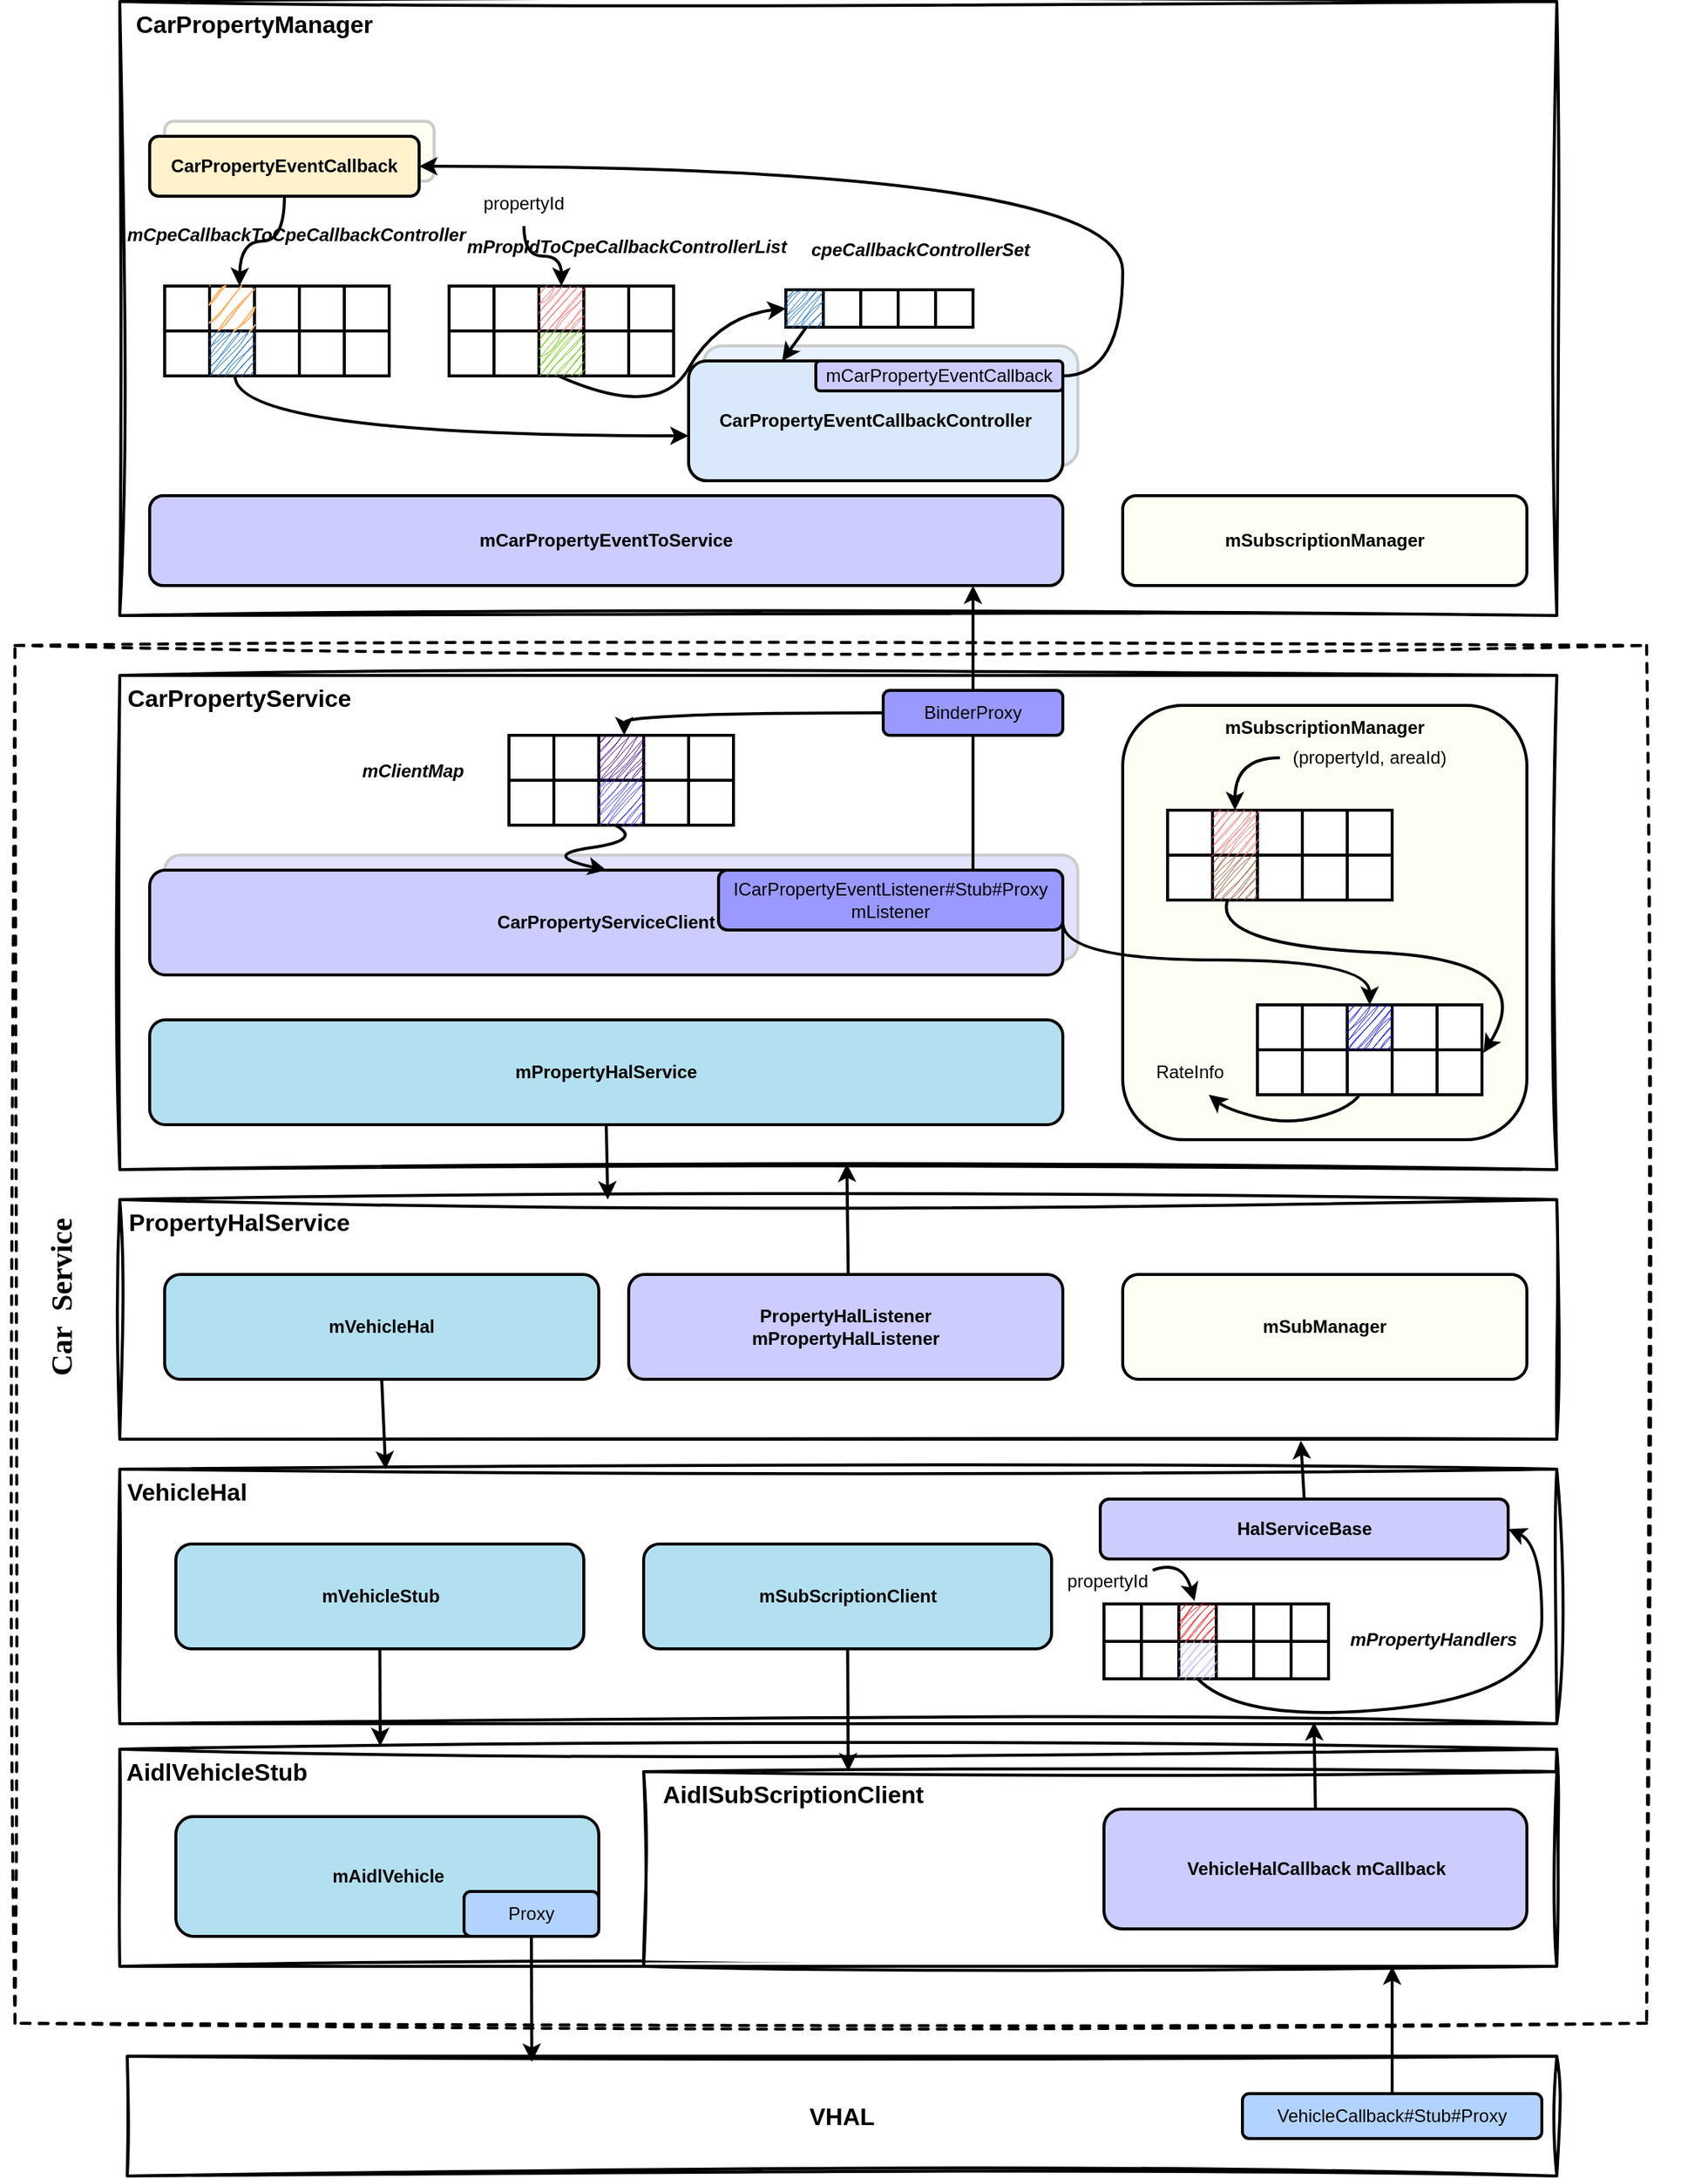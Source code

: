 <mxfile>
    <diagram id="mRYMMNfJD3ySU0g_YPGR" name="第 1 页">
        <mxGraphModel dx="2182" dy="2793" grid="1" gridSize="10" guides="1" tooltips="1" connect="1" arrows="1" fold="1" page="1" pageScale="1" pageWidth="1169" pageHeight="1654" math="0" shadow="0">
            <root>
                <mxCell id="0"/>
                <mxCell id="1" parent="0"/>
                <mxCell id="134" value="" style="rounded=0;whiteSpace=wrap;html=1;strokeWidth=2;shadow=0;sketch=1;curveFitting=1;jiggle=2;dashed=1;" parent="1" vertex="1">
                    <mxGeometry x="-30" y="320" width="1090" height="920" as="geometry"/>
                </mxCell>
                <mxCell id="2" value="" style="rounded=0;whiteSpace=wrap;html=1;strokeWidth=2;sketch=1;curveFitting=1;jiggle=2;" parent="1" vertex="1">
                    <mxGeometry x="40" y="340" width="960" height="330" as="geometry"/>
                </mxCell>
                <mxCell id="131" value="CarPropertyServiceClient" style="rounded=1;whiteSpace=wrap;html=1;strokeWidth=2;fontStyle=1;fillColor=#E3E2FF;strokeColor=#CCCCCC;" parent="1" vertex="1">
                    <mxGeometry x="70" y="460" width="610" height="70" as="geometry"/>
                </mxCell>
                <mxCell id="3" value="" style="rounded=0;whiteSpace=wrap;html=1;strokeWidth=2;glass=0;sketch=1;curveFitting=1;jiggle=2;" parent="1" vertex="1">
                    <mxGeometry x="40" y="-110" width="960" height="410" as="geometry"/>
                </mxCell>
                <mxCell id="64" value="CarPropertyEventCallback" style="rounded=1;whiteSpace=wrap;html=1;strokeWidth=2;strokeColor=#CCCCCC;fillColor=#FFFFF2;" parent="1" vertex="1">
                    <mxGeometry x="70" y="-30" width="180" height="40" as="geometry"/>
                </mxCell>
                <mxCell id="62" value="CarPropertyEventCallbackController" style="rounded=1;whiteSpace=wrap;html=1;strokeWidth=2;strokeColor=#CCCCCC;fillColor=#E8F2FF;" parent="1" vertex="1">
                    <mxGeometry x="430" y="120" width="250" height="80" as="geometry"/>
                </mxCell>
                <mxCell id="4" value="mCarPropertyEventToService" style="rounded=1;whiteSpace=wrap;html=1;strokeWidth=2;fontStyle=1;fillColor=#CCCCFF;" parent="1" vertex="1">
                    <mxGeometry x="60" y="220" width="610" height="60" as="geometry"/>
                </mxCell>
                <mxCell id="5" value="" style="shape=table;startSize=0;container=1;collapsible=0;childLayout=tableLayout;fontSize=16;strokeWidth=2;" parent="1" vertex="1">
                    <mxGeometry x="70" y="80" width="150" height="60" as="geometry"/>
                </mxCell>
                <mxCell id="6" value="" style="shape=tableRow;horizontal=0;startSize=0;swimlaneHead=0;swimlaneBody=0;strokeColor=inherit;top=0;left=0;bottom=0;right=0;collapsible=0;dropTarget=0;fillColor=none;points=[[0,0.5],[1,0.5]];portConstraint=eastwest;fontSize=16;" parent="5" vertex="1">
                    <mxGeometry width="150" height="30" as="geometry"/>
                </mxCell>
                <mxCell id="7" value="" style="shape=partialRectangle;html=1;whiteSpace=wrap;connectable=0;strokeColor=inherit;overflow=hidden;fillColor=none;top=0;left=0;bottom=0;right=0;pointerEvents=1;fontSize=16;" parent="6" vertex="1">
                    <mxGeometry width="30" height="30" as="geometry">
                        <mxRectangle width="30" height="30" as="alternateBounds"/>
                    </mxGeometry>
                </mxCell>
                <mxCell id="8" value="" style="shape=partialRectangle;html=1;whiteSpace=wrap;connectable=0;strokeColor=default;overflow=hidden;fillColor=#FFB366;top=0;left=0;bottom=0;right=0;pointerEvents=1;fontSize=16;strokeWidth=2;sketch=1;curveFitting=1;jiggle=2;" parent="6" vertex="1">
                    <mxGeometry x="30" width="30" height="30" as="geometry">
                        <mxRectangle width="30" height="30" as="alternateBounds"/>
                    </mxGeometry>
                </mxCell>
                <mxCell id="9" value="" style="shape=partialRectangle;html=1;whiteSpace=wrap;connectable=0;strokeColor=inherit;overflow=hidden;fillColor=none;top=0;left=0;bottom=0;right=0;pointerEvents=1;fontSize=16;" parent="6" vertex="1">
                    <mxGeometry x="60" width="30" height="30" as="geometry">
                        <mxRectangle width="30" height="30" as="alternateBounds"/>
                    </mxGeometry>
                </mxCell>
                <mxCell id="18" style="shape=partialRectangle;html=1;whiteSpace=wrap;connectable=0;strokeColor=inherit;overflow=hidden;fillColor=none;top=0;left=0;bottom=0;right=0;pointerEvents=1;fontSize=16;" parent="6" vertex="1">
                    <mxGeometry x="90" width="30" height="30" as="geometry">
                        <mxRectangle width="30" height="30" as="alternateBounds"/>
                    </mxGeometry>
                </mxCell>
                <mxCell id="19" style="shape=partialRectangle;html=1;whiteSpace=wrap;connectable=0;strokeColor=inherit;overflow=hidden;fillColor=none;top=0;left=0;bottom=0;right=0;pointerEvents=1;fontSize=16;" parent="6" vertex="1">
                    <mxGeometry x="120" width="30" height="30" as="geometry">
                        <mxRectangle width="30" height="30" as="alternateBounds"/>
                    </mxGeometry>
                </mxCell>
                <mxCell id="21" style="shape=tableRow;horizontal=0;startSize=0;swimlaneHead=0;swimlaneBody=0;strokeColor=inherit;top=0;left=0;bottom=0;right=0;collapsible=0;dropTarget=0;fillColor=none;points=[[0,0.5],[1,0.5]];portConstraint=eastwest;fontSize=16;" parent="5" vertex="1">
                    <mxGeometry y="30" width="150" height="30" as="geometry"/>
                </mxCell>
                <mxCell id="22" style="shape=partialRectangle;html=1;whiteSpace=wrap;connectable=0;strokeColor=inherit;overflow=hidden;fillColor=none;top=0;left=0;bottom=0;right=0;pointerEvents=1;fontSize=16;" parent="21" vertex="1">
                    <mxGeometry width="30" height="30" as="geometry">
                        <mxRectangle width="30" height="30" as="alternateBounds"/>
                    </mxGeometry>
                </mxCell>
                <mxCell id="23" style="shape=partialRectangle;html=1;whiteSpace=wrap;connectable=0;strokeColor=#6c8ebf;overflow=hidden;fillColor=#0066CC;top=0;left=0;bottom=0;right=0;pointerEvents=1;fontSize=16;sketch=1;curveFitting=1;jiggle=2;" parent="21" vertex="1">
                    <mxGeometry x="30" width="30" height="30" as="geometry">
                        <mxRectangle width="30" height="30" as="alternateBounds"/>
                    </mxGeometry>
                </mxCell>
                <mxCell id="24" style="shape=partialRectangle;html=1;whiteSpace=wrap;connectable=0;strokeColor=inherit;overflow=hidden;fillColor=none;top=0;left=0;bottom=0;right=0;pointerEvents=1;fontSize=16;" parent="21" vertex="1">
                    <mxGeometry x="60" width="30" height="30" as="geometry">
                        <mxRectangle width="30" height="30" as="alternateBounds"/>
                    </mxGeometry>
                </mxCell>
                <mxCell id="25" style="shape=partialRectangle;html=1;whiteSpace=wrap;connectable=0;strokeColor=inherit;overflow=hidden;fillColor=none;top=0;left=0;bottom=0;right=0;pointerEvents=1;fontSize=16;" parent="21" vertex="1">
                    <mxGeometry x="90" width="30" height="30" as="geometry">
                        <mxRectangle width="30" height="30" as="alternateBounds"/>
                    </mxGeometry>
                </mxCell>
                <mxCell id="26" style="shape=partialRectangle;html=1;whiteSpace=wrap;connectable=0;strokeColor=inherit;overflow=hidden;fillColor=none;top=0;left=0;bottom=0;right=0;pointerEvents=1;fontSize=16;" parent="21" vertex="1">
                    <mxGeometry x="120" width="30" height="30" as="geometry">
                        <mxRectangle width="30" height="30" as="alternateBounds"/>
                    </mxGeometry>
                </mxCell>
                <mxCell id="27" value="" style="shape=table;startSize=0;container=1;collapsible=0;childLayout=tableLayout;fontSize=16;strokeWidth=2;" parent="1" vertex="1">
                    <mxGeometry x="260" y="80" width="150" height="60" as="geometry"/>
                </mxCell>
                <mxCell id="28" value="" style="shape=tableRow;horizontal=0;startSize=0;swimlaneHead=0;swimlaneBody=0;strokeColor=inherit;top=0;left=0;bottom=0;right=0;collapsible=0;dropTarget=0;fillColor=none;points=[[0,0.5],[1,0.5]];portConstraint=eastwest;fontSize=16;" parent="27" vertex="1">
                    <mxGeometry width="150" height="30" as="geometry"/>
                </mxCell>
                <mxCell id="29" value="" style="shape=partialRectangle;html=1;whiteSpace=wrap;connectable=0;strokeColor=inherit;overflow=hidden;fillColor=none;top=0;left=0;bottom=0;right=0;pointerEvents=1;fontSize=16;" parent="28" vertex="1">
                    <mxGeometry width="30" height="30" as="geometry">
                        <mxRectangle width="30" height="30" as="alternateBounds"/>
                    </mxGeometry>
                </mxCell>
                <mxCell id="30" value="" style="shape=partialRectangle;html=1;whiteSpace=wrap;connectable=0;strokeColor=inherit;overflow=hidden;fillColor=none;top=0;left=0;bottom=0;right=0;pointerEvents=1;fontSize=16;" parent="28" vertex="1">
                    <mxGeometry x="30" width="30" height="30" as="geometry">
                        <mxRectangle width="30" height="30" as="alternateBounds"/>
                    </mxGeometry>
                </mxCell>
                <mxCell id="31" value="" style="shape=partialRectangle;html=1;whiteSpace=wrap;connectable=0;strokeColor=#000000;overflow=hidden;fillColor=#FF6666;top=0;left=0;bottom=0;right=0;pointerEvents=1;fontSize=16;sketch=1;curveFitting=1;jiggle=2;" parent="28" vertex="1">
                    <mxGeometry x="60" width="30" height="30" as="geometry">
                        <mxRectangle width="30" height="30" as="alternateBounds"/>
                    </mxGeometry>
                </mxCell>
                <mxCell id="32" style="shape=partialRectangle;html=1;whiteSpace=wrap;connectable=0;strokeColor=inherit;overflow=hidden;fillColor=none;top=0;left=0;bottom=0;right=0;pointerEvents=1;fontSize=16;" parent="28" vertex="1">
                    <mxGeometry x="90" width="30" height="30" as="geometry">
                        <mxRectangle width="30" height="30" as="alternateBounds"/>
                    </mxGeometry>
                </mxCell>
                <mxCell id="33" style="shape=partialRectangle;html=1;whiteSpace=wrap;connectable=0;strokeColor=inherit;overflow=hidden;fillColor=none;top=0;left=0;bottom=0;right=0;pointerEvents=1;fontSize=16;" parent="28" vertex="1">
                    <mxGeometry x="120" width="30" height="30" as="geometry">
                        <mxRectangle width="30" height="30" as="alternateBounds"/>
                    </mxGeometry>
                </mxCell>
                <mxCell id="34" style="shape=tableRow;horizontal=0;startSize=0;swimlaneHead=0;swimlaneBody=0;strokeColor=inherit;top=0;left=0;bottom=0;right=0;collapsible=0;dropTarget=0;fillColor=none;points=[[0,0.5],[1,0.5]];portConstraint=eastwest;fontSize=16;" parent="27" vertex="1">
                    <mxGeometry y="30" width="150" height="30" as="geometry"/>
                </mxCell>
                <mxCell id="35" style="shape=partialRectangle;html=1;whiteSpace=wrap;connectable=0;strokeColor=inherit;overflow=hidden;fillColor=none;top=0;left=0;bottom=0;right=0;pointerEvents=1;fontSize=16;" parent="34" vertex="1">
                    <mxGeometry width="30" height="30" as="geometry">
                        <mxRectangle width="30" height="30" as="alternateBounds"/>
                    </mxGeometry>
                </mxCell>
                <mxCell id="36" style="shape=partialRectangle;html=1;whiteSpace=wrap;connectable=0;strokeColor=inherit;overflow=hidden;fillColor=none;top=0;left=0;bottom=0;right=0;pointerEvents=1;fontSize=16;" parent="34" vertex="1">
                    <mxGeometry x="30" width="30" height="30" as="geometry">
                        <mxRectangle width="30" height="30" as="alternateBounds"/>
                    </mxGeometry>
                </mxCell>
                <mxCell id="37" style="shape=partialRectangle;html=1;whiteSpace=wrap;connectable=0;strokeColor=inherit;overflow=hidden;fillColor=#66CC00;top=0;left=0;bottom=0;right=0;pointerEvents=1;fontSize=16;sketch=1;curveFitting=1;jiggle=2;" parent="34" vertex="1">
                    <mxGeometry x="60" width="30" height="30" as="geometry">
                        <mxRectangle width="30" height="30" as="alternateBounds"/>
                    </mxGeometry>
                </mxCell>
                <mxCell id="38" style="shape=partialRectangle;html=1;whiteSpace=wrap;connectable=0;strokeColor=inherit;overflow=hidden;fillColor=none;top=0;left=0;bottom=0;right=0;pointerEvents=1;fontSize=16;" parent="34" vertex="1">
                    <mxGeometry x="90" width="30" height="30" as="geometry">
                        <mxRectangle width="30" height="30" as="alternateBounds"/>
                    </mxGeometry>
                </mxCell>
                <mxCell id="39" style="shape=partialRectangle;html=1;whiteSpace=wrap;connectable=0;strokeColor=inherit;overflow=hidden;fillColor=none;top=0;left=0;bottom=0;right=0;pointerEvents=1;fontSize=16;" parent="34" vertex="1">
                    <mxGeometry x="120" width="30" height="30" as="geometry">
                        <mxRectangle width="30" height="30" as="alternateBounds"/>
                    </mxGeometry>
                </mxCell>
                <mxCell id="40" value="" style="shape=table;startSize=0;container=1;collapsible=0;childLayout=tableLayout;fontSize=16;strokeWidth=2;" parent="1" vertex="1">
                    <mxGeometry x="485" y="82.5" width="125" height="25" as="geometry"/>
                </mxCell>
                <mxCell id="41" value="" style="shape=tableRow;horizontal=0;startSize=0;swimlaneHead=0;swimlaneBody=0;strokeColor=inherit;top=0;left=0;bottom=0;right=0;collapsible=0;dropTarget=0;fillColor=none;points=[[0,0.5],[1,0.5]];portConstraint=eastwest;fontSize=16;" parent="40" vertex="1">
                    <mxGeometry width="125" height="25" as="geometry"/>
                </mxCell>
                <mxCell id="42" value="" style="shape=partialRectangle;html=1;whiteSpace=wrap;connectable=0;strokeColor=#6c8ebf;overflow=hidden;fillColor=#0066CC;top=0;left=0;bottom=0;right=0;pointerEvents=1;fontSize=16;sketch=1;curveFitting=1;jiggle=2;" parent="41" vertex="1">
                    <mxGeometry width="25" height="25" as="geometry">
                        <mxRectangle width="25" height="25" as="alternateBounds"/>
                    </mxGeometry>
                </mxCell>
                <mxCell id="43" value="" style="shape=partialRectangle;html=1;whiteSpace=wrap;connectable=0;strokeColor=inherit;overflow=hidden;fillColor=none;top=0;left=0;bottom=0;right=0;pointerEvents=1;fontSize=16;" parent="41" vertex="1">
                    <mxGeometry x="25" width="25" height="25" as="geometry">
                        <mxRectangle width="25" height="25" as="alternateBounds"/>
                    </mxGeometry>
                </mxCell>
                <mxCell id="44" value="" style="shape=partialRectangle;html=1;whiteSpace=wrap;connectable=0;strokeColor=inherit;overflow=hidden;fillColor=none;top=0;left=0;bottom=0;right=0;pointerEvents=1;fontSize=16;" parent="41" vertex="1">
                    <mxGeometry x="50" width="25" height="25" as="geometry">
                        <mxRectangle width="25" height="25" as="alternateBounds"/>
                    </mxGeometry>
                </mxCell>
                <mxCell id="45" style="shape=partialRectangle;html=1;whiteSpace=wrap;connectable=0;strokeColor=inherit;overflow=hidden;fillColor=none;top=0;left=0;bottom=0;right=0;pointerEvents=1;fontSize=16;" parent="41" vertex="1">
                    <mxGeometry x="75" width="25" height="25" as="geometry">
                        <mxRectangle width="25" height="25" as="alternateBounds"/>
                    </mxGeometry>
                </mxCell>
                <mxCell id="46" style="shape=partialRectangle;html=1;whiteSpace=wrap;connectable=0;strokeColor=inherit;overflow=hidden;fillColor=none;top=0;left=0;bottom=0;right=0;pointerEvents=1;fontSize=16;" parent="41" vertex="1">
                    <mxGeometry x="100" width="25" height="25" as="geometry">
                        <mxRectangle width="25" height="25" as="alternateBounds"/>
                    </mxGeometry>
                </mxCell>
                <mxCell id="67" style="edgeStyle=orthogonalEdgeStyle;html=1;exitX=1;exitY=0.5;exitDx=0;exitDy=0;entryX=1;entryY=0.5;entryDx=0;entryDy=0;curved=1;strokeWidth=2;" parent="1" source="202" target="54" edge="1">
                    <mxGeometry relative="1" as="geometry">
                        <Array as="points">
                            <mxPoint x="710" y="140"/>
                            <mxPoint x="710"/>
                        </Array>
                    </mxGeometry>
                </mxCell>
                <mxCell id="53" value="CarPropertyEventCallbackController" style="rounded=1;whiteSpace=wrap;html=1;strokeWidth=2;shadow=0;fillColor=#dae8fc;strokeColor=#000000;fontStyle=1" parent="1" vertex="1">
                    <mxGeometry x="420" y="130" width="250" height="80" as="geometry"/>
                </mxCell>
                <mxCell id="54" value="CarPropertyEventCallback" style="rounded=1;whiteSpace=wrap;html=1;strokeWidth=2;fillColor=#fff2cc;strokeColor=#000000;fontStyle=1" parent="1" vertex="1">
                    <mxGeometry x="60" y="-20" width="180" height="40" as="geometry"/>
                </mxCell>
                <mxCell id="55" style="edgeStyle=orthogonalEdgeStyle;html=1;exitX=0.5;exitY=1;exitDx=0;exitDy=0;curved=1;strokeWidth=2;" parent="1" source="54" edge="1">
                    <mxGeometry relative="1" as="geometry">
                        <mxPoint x="120" y="80" as="targetPoint"/>
                    </mxGeometry>
                </mxCell>
                <mxCell id="57" value="" style="endArrow=classic;html=1;edgeStyle=orthogonalEdgeStyle;curved=1;strokeWidth=2;" parent="1" edge="1">
                    <mxGeometry width="50" height="50" relative="1" as="geometry">
                        <mxPoint x="117" y="140" as="sourcePoint"/>
                        <mxPoint x="420" y="180" as="targetPoint"/>
                        <Array as="points">
                            <mxPoint x="117" y="180"/>
                        </Array>
                    </mxGeometry>
                </mxCell>
                <mxCell id="58" value="" style="curved=1;endArrow=classic;html=1;entryX=0;entryY=0.5;entryDx=0;entryDy=0;strokeWidth=2;" parent="1" target="41" edge="1">
                    <mxGeometry width="50" height="50" relative="1" as="geometry">
                        <mxPoint x="333" y="140" as="sourcePoint"/>
                        <mxPoint x="870" y="330" as="targetPoint"/>
                        <Array as="points">
                            <mxPoint x="400" y="170"/>
                            <mxPoint x="440" y="100"/>
                        </Array>
                    </mxGeometry>
                </mxCell>
                <mxCell id="61" style="edgeStyle=orthogonalEdgeStyle;html=1;exitX=0.5;exitY=1;exitDx=0;exitDy=0;entryX=0.5;entryY=0;entryDx=0;entryDy=0;strokeWidth=2;curved=1;" parent="1" source="60" target="27" edge="1">
                    <mxGeometry relative="1" as="geometry"/>
                </mxCell>
                <mxCell id="60" value="propertyId" style="text;html=1;align=center;verticalAlign=middle;whiteSpace=wrap;rounded=0;fontSize=12;" parent="1" vertex="1">
                    <mxGeometry x="280" y="10" width="60" height="30" as="geometry"/>
                </mxCell>
                <mxCell id="69" value="CarPropertyServiceClient" style="rounded=1;whiteSpace=wrap;html=1;strokeWidth=2;fontStyle=1;fillColor=#CCCCFF;" parent="1" vertex="1">
                    <mxGeometry x="60" y="470" width="610" height="70" as="geometry"/>
                </mxCell>
                <mxCell id="71" value="" style="rounded=1;whiteSpace=wrap;html=1;strokeWidth=2;fillColor=#FEFFF4;" parent="1" vertex="1">
                    <mxGeometry x="710" y="360" width="270" height="290" as="geometry"/>
                </mxCell>
                <mxCell id="72" value="mSubscriptionManager" style="rounded=1;whiteSpace=wrap;html=1;strokeWidth=2;fontStyle=1;fillColor=#FEFFF4;" parent="1" vertex="1">
                    <mxGeometry x="710" y="220" width="270" height="60" as="geometry"/>
                </mxCell>
                <mxCell id="73" value="&lt;span style=&quot;color: rgb(0, 0, 0);&quot;&gt;mSubscriptionManager&lt;/span&gt;" style="text;html=1;align=center;verticalAlign=middle;whiteSpace=wrap;rounded=0;fontStyle=1" parent="1" vertex="1">
                    <mxGeometry x="765" y="360" width="160" height="30" as="geometry"/>
                </mxCell>
                <mxCell id="74" value="" style="shape=table;startSize=0;container=1;collapsible=0;childLayout=tableLayout;fontSize=16;strokeWidth=2;" parent="1" vertex="1">
                    <mxGeometry x="740" y="430" width="150" height="60" as="geometry"/>
                </mxCell>
                <mxCell id="75" value="" style="shape=tableRow;horizontal=0;startSize=0;swimlaneHead=0;swimlaneBody=0;strokeColor=inherit;top=0;left=0;bottom=0;right=0;collapsible=0;dropTarget=0;fillColor=none;points=[[0,0.5],[1,0.5]];portConstraint=eastwest;fontSize=16;" parent="74" vertex="1">
                    <mxGeometry width="150" height="30" as="geometry"/>
                </mxCell>
                <mxCell id="76" value="" style="shape=partialRectangle;html=1;whiteSpace=wrap;connectable=0;strokeColor=inherit;overflow=hidden;fillColor=none;top=0;left=0;bottom=0;right=0;pointerEvents=1;fontSize=16;" parent="75" vertex="1">
                    <mxGeometry width="30" height="30" as="geometry">
                        <mxRectangle width="30" height="30" as="alternateBounds"/>
                    </mxGeometry>
                </mxCell>
                <mxCell id="77" value="&lt;span style=&quot;font-family: monospace; font-size: 0px; text-align: start; text-wrap-mode: nowrap;&quot;&gt;%3CmxGraphModel%3E%3Croot%3E%3CmxCell%20id%3D%220%22%2F%3E%3CmxCell%20id%3D%221%22%20parent%3D%220%22%2F%3E%3CmxCell%20id%3D%222%22%20value%3D%22%22%20style%3D%22shape%3DpartialRectangle%3Bhtml%3D1%3BwhiteSpace%3Dwrap%3Bconnectable%3D0%3BstrokeColor%3D%23000000%3Boverflow%3Dhidden%3BfillColor%3D%23FF6666%3Btop%3D0%3Bleft%3D0%3Bbottom%3D0%3Bright%3D0%3BpointerEvents%3D1%3BfontSize%3D16%3Bsketch%3D1%3BcurveFitting%3D1%3Bjiggle%3D2%3B%22%20vertex%3D%221%22%20parent%3D%221%22%3E%3CmxGeometry%20x%3D%22320%22%20y%3D%2280%22%20width%3D%2230%22%20height%3D%2230%22%20as%3D%22geometry%22%3E%3CmxRectangle%20width%3D%2230%22%20height%3D%2230%22%20as%3D%22alternateBounds%22%2F%3E%3C%2FmxGeometry%3E%3C%2FmxCell%3E%3C%2Froot%3E%3C%2FmxGraphModel%3E&lt;/span&gt;" style="shape=partialRectangle;html=1;whiteSpace=wrap;connectable=0;strokeColor=inherit;overflow=hidden;fillColor=#FF6666;top=0;left=0;bottom=0;right=0;pointerEvents=1;fontSize=16;sketch=1;curveFitting=1;jiggle=2;" parent="75" vertex="1">
                    <mxGeometry x="30" width="30" height="30" as="geometry">
                        <mxRectangle width="30" height="30" as="alternateBounds"/>
                    </mxGeometry>
                </mxCell>
                <mxCell id="78" value="" style="shape=partialRectangle;html=1;whiteSpace=wrap;connectable=0;strokeColor=inherit;overflow=hidden;fillColor=none;top=0;left=0;bottom=0;right=0;pointerEvents=1;fontSize=16;" parent="75" vertex="1">
                    <mxGeometry x="60" width="30" height="30" as="geometry">
                        <mxRectangle width="30" height="30" as="alternateBounds"/>
                    </mxGeometry>
                </mxCell>
                <mxCell id="79" style="shape=partialRectangle;html=1;whiteSpace=wrap;connectable=0;strokeColor=inherit;overflow=hidden;fillColor=none;top=0;left=0;bottom=0;right=0;pointerEvents=1;fontSize=16;" parent="75" vertex="1">
                    <mxGeometry x="90" width="30" height="30" as="geometry">
                        <mxRectangle width="30" height="30" as="alternateBounds"/>
                    </mxGeometry>
                </mxCell>
                <mxCell id="80" style="shape=partialRectangle;html=1;whiteSpace=wrap;connectable=0;strokeColor=inherit;overflow=hidden;fillColor=none;top=0;left=0;bottom=0;right=0;pointerEvents=1;fontSize=16;" parent="75" vertex="1">
                    <mxGeometry x="120" width="30" height="30" as="geometry">
                        <mxRectangle width="30" height="30" as="alternateBounds"/>
                    </mxGeometry>
                </mxCell>
                <mxCell id="81" style="shape=tableRow;horizontal=0;startSize=0;swimlaneHead=0;swimlaneBody=0;strokeColor=inherit;top=0;left=0;bottom=0;right=0;collapsible=0;dropTarget=0;fillColor=none;points=[[0,0.5],[1,0.5]];portConstraint=eastwest;fontSize=16;" parent="74" vertex="1">
                    <mxGeometry y="30" width="150" height="30" as="geometry"/>
                </mxCell>
                <mxCell id="82" style="shape=partialRectangle;html=1;whiteSpace=wrap;connectable=0;strokeColor=inherit;overflow=hidden;fillColor=none;top=0;left=0;bottom=0;right=0;pointerEvents=1;fontSize=16;" parent="81" vertex="1">
                    <mxGeometry width="30" height="30" as="geometry">
                        <mxRectangle width="30" height="30" as="alternateBounds"/>
                    </mxGeometry>
                </mxCell>
                <mxCell id="83" style="shape=partialRectangle;html=1;whiteSpace=wrap;connectable=0;strokeColor=#6D1F00;overflow=hidden;fillColor=#a0522d;top=0;left=0;bottom=0;right=0;pointerEvents=1;fontSize=16;fontColor=#ffffff;sketch=1;curveFitting=1;jiggle=2;" parent="81" vertex="1">
                    <mxGeometry x="30" width="30" height="30" as="geometry">
                        <mxRectangle width="30" height="30" as="alternateBounds"/>
                    </mxGeometry>
                </mxCell>
                <mxCell id="84" style="shape=partialRectangle;html=1;whiteSpace=wrap;connectable=0;strokeColor=inherit;overflow=hidden;fillColor=none;top=0;left=0;bottom=0;right=0;pointerEvents=1;fontSize=16;" parent="81" vertex="1">
                    <mxGeometry x="60" width="30" height="30" as="geometry">
                        <mxRectangle width="30" height="30" as="alternateBounds"/>
                    </mxGeometry>
                </mxCell>
                <mxCell id="85" style="shape=partialRectangle;html=1;whiteSpace=wrap;connectable=0;strokeColor=inherit;overflow=hidden;fillColor=none;top=0;left=0;bottom=0;right=0;pointerEvents=1;fontSize=16;" parent="81" vertex="1">
                    <mxGeometry x="90" width="30" height="30" as="geometry">
                        <mxRectangle width="30" height="30" as="alternateBounds"/>
                    </mxGeometry>
                </mxCell>
                <mxCell id="86" style="shape=partialRectangle;html=1;whiteSpace=wrap;connectable=0;strokeColor=inherit;overflow=hidden;fillColor=none;top=0;left=0;bottom=0;right=0;pointerEvents=1;fontSize=16;" parent="81" vertex="1">
                    <mxGeometry x="120" width="30" height="30" as="geometry">
                        <mxRectangle width="30" height="30" as="alternateBounds"/>
                    </mxGeometry>
                </mxCell>
                <mxCell id="87" value="" style="shape=table;startSize=0;container=1;collapsible=0;childLayout=tableLayout;fontSize=16;strokeWidth=2;" parent="1" vertex="1">
                    <mxGeometry x="800" y="560" width="150" height="60" as="geometry"/>
                </mxCell>
                <mxCell id="88" value="" style="shape=tableRow;horizontal=0;startSize=0;swimlaneHead=0;swimlaneBody=0;strokeColor=inherit;top=0;left=0;bottom=0;right=0;collapsible=0;dropTarget=0;fillColor=none;points=[[0,0.5],[1,0.5]];portConstraint=eastwest;fontSize=16;" parent="87" vertex="1">
                    <mxGeometry width="150" height="30" as="geometry"/>
                </mxCell>
                <mxCell id="89" value="" style="shape=partialRectangle;html=1;whiteSpace=wrap;connectable=0;strokeColor=inherit;overflow=hidden;fillColor=none;top=0;left=0;bottom=0;right=0;pointerEvents=1;fontSize=16;" parent="88" vertex="1">
                    <mxGeometry width="30" height="30" as="geometry">
                        <mxRectangle width="30" height="30" as="alternateBounds"/>
                    </mxGeometry>
                </mxCell>
                <mxCell id="90" value="" style="shape=partialRectangle;html=1;whiteSpace=wrap;connectable=0;strokeColor=inherit;overflow=hidden;fillColor=none;top=0;left=0;bottom=0;right=0;pointerEvents=1;fontSize=16;" parent="88" vertex="1">
                    <mxGeometry x="30" width="30" height="30" as="geometry">
                        <mxRectangle width="30" height="30" as="alternateBounds"/>
                    </mxGeometry>
                </mxCell>
                <mxCell id="91" value="" style="shape=partialRectangle;html=1;whiteSpace=wrap;connectable=0;strokeColor=#432D57;overflow=hidden;fillColor=#0000FF;top=0;left=0;bottom=0;right=0;pointerEvents=1;fontSize=16;fontColor=#ffffff;sketch=1;curveFitting=1;jiggle=2;" parent="88" vertex="1">
                    <mxGeometry x="60" width="30" height="30" as="geometry">
                        <mxRectangle width="30" height="30" as="alternateBounds"/>
                    </mxGeometry>
                </mxCell>
                <mxCell id="92" style="shape=partialRectangle;html=1;whiteSpace=wrap;connectable=0;strokeColor=inherit;overflow=hidden;fillColor=none;top=0;left=0;bottom=0;right=0;pointerEvents=1;fontSize=16;" parent="88" vertex="1">
                    <mxGeometry x="90" width="30" height="30" as="geometry">
                        <mxRectangle width="30" height="30" as="alternateBounds"/>
                    </mxGeometry>
                </mxCell>
                <mxCell id="93" style="shape=partialRectangle;html=1;whiteSpace=wrap;connectable=0;strokeColor=inherit;overflow=hidden;fillColor=none;top=0;left=0;bottom=0;right=0;pointerEvents=1;fontSize=16;" parent="88" vertex="1">
                    <mxGeometry x="120" width="30" height="30" as="geometry">
                        <mxRectangle width="30" height="30" as="alternateBounds"/>
                    </mxGeometry>
                </mxCell>
                <mxCell id="94" style="shape=tableRow;horizontal=0;startSize=0;swimlaneHead=0;swimlaneBody=0;strokeColor=inherit;top=0;left=0;bottom=0;right=0;collapsible=0;dropTarget=0;fillColor=none;points=[[0,0.5],[1,0.5]];portConstraint=eastwest;fontSize=16;" parent="87" vertex="1">
                    <mxGeometry y="30" width="150" height="30" as="geometry"/>
                </mxCell>
                <mxCell id="95" style="shape=partialRectangle;html=1;whiteSpace=wrap;connectable=0;strokeColor=inherit;overflow=hidden;fillColor=none;top=0;left=0;bottom=0;right=0;pointerEvents=1;fontSize=16;" parent="94" vertex="1">
                    <mxGeometry width="30" height="30" as="geometry">
                        <mxRectangle width="30" height="30" as="alternateBounds"/>
                    </mxGeometry>
                </mxCell>
                <mxCell id="96" style="shape=partialRectangle;html=1;whiteSpace=wrap;connectable=0;strokeColor=inherit;overflow=hidden;fillColor=none;top=0;left=0;bottom=0;right=0;pointerEvents=1;fontSize=16;" parent="94" vertex="1">
                    <mxGeometry x="30" width="30" height="30" as="geometry">
                        <mxRectangle width="30" height="30" as="alternateBounds"/>
                    </mxGeometry>
                </mxCell>
                <mxCell id="97" style="shape=partialRectangle;html=1;whiteSpace=wrap;connectable=0;strokeColor=inherit;overflow=hidden;fillColor=none;top=0;left=0;bottom=0;right=0;pointerEvents=1;fontSize=16;" parent="94" vertex="1">
                    <mxGeometry x="60" width="30" height="30" as="geometry">
                        <mxRectangle width="30" height="30" as="alternateBounds"/>
                    </mxGeometry>
                </mxCell>
                <mxCell id="98" style="shape=partialRectangle;html=1;whiteSpace=wrap;connectable=0;strokeColor=inherit;overflow=hidden;fillColor=none;top=0;left=0;bottom=0;right=0;pointerEvents=1;fontSize=16;" parent="94" vertex="1">
                    <mxGeometry x="90" width="30" height="30" as="geometry">
                        <mxRectangle width="30" height="30" as="alternateBounds"/>
                    </mxGeometry>
                </mxCell>
                <mxCell id="99" style="shape=partialRectangle;html=1;whiteSpace=wrap;connectable=0;strokeColor=inherit;overflow=hidden;fillColor=none;top=0;left=0;bottom=0;right=0;pointerEvents=1;fontSize=16;" parent="94" vertex="1">
                    <mxGeometry x="120" width="30" height="30" as="geometry">
                        <mxRectangle width="30" height="30" as="alternateBounds"/>
                    </mxGeometry>
                </mxCell>
                <mxCell id="100" value="" style="curved=1;endArrow=classic;html=1;entryX=1.007;entryY=1.067;entryDx=0;entryDy=0;strokeWidth=2;entryPerimeter=0;exitX=0.267;exitY=1;exitDx=0;exitDy=0;exitPerimeter=0;" parent="1" source="81" target="88" edge="1">
                    <mxGeometry width="50" height="50" relative="1" as="geometry">
                        <mxPoint x="785" y="488" as="sourcePoint"/>
                        <mxPoint x="862" y="720" as="targetPoint"/>
                        <Array as="points">
                            <mxPoint x="770" y="520"/>
                            <mxPoint x="990" y="530"/>
                        </Array>
                    </mxGeometry>
                </mxCell>
                <mxCell id="101" style="edgeStyle=orthogonalEdgeStyle;html=1;exitX=1;exitY=0.5;exitDx=0;exitDy=0;entryX=0.5;entryY=0;entryDx=0;entryDy=0;curved=1;strokeWidth=2;" parent="1" source="69" target="87" edge="1">
                    <mxGeometry relative="1" as="geometry">
                        <Array as="points">
                            <mxPoint x="670" y="530"/>
                            <mxPoint x="875" y="530"/>
                        </Array>
                    </mxGeometry>
                </mxCell>
                <mxCell id="102" value="CarPropertyManager" style="text;html=1;align=center;verticalAlign=middle;whiteSpace=wrap;rounded=0;fontSize=16;fontStyle=1;fontFamily=Helvetica;" parent="1" vertex="1">
                    <mxGeometry x="50" y="-110" width="160" height="30" as="geometry"/>
                </mxCell>
                <mxCell id="103" value="CarPropertyService" style="text;html=1;align=center;verticalAlign=middle;whiteSpace=wrap;rounded=0;fontSize=16;fontStyle=1;fontFamily=Helvetica;" parent="1" vertex="1">
                    <mxGeometry x="40" y="340" width="160" height="30" as="geometry"/>
                </mxCell>
                <mxCell id="107" value="ICarPropertyEventListener#Stub#Proxy&lt;div&gt;mListener&lt;/div&gt;" style="rounded=1;whiteSpace=wrap;html=1;strokeWidth=2;fillColor=#9999FF;" parent="1" vertex="1">
                    <mxGeometry x="440" y="470" width="230" height="40" as="geometry"/>
                </mxCell>
                <mxCell id="109" value="" style="endArrow=classic;html=1;entryX=0.5;entryY=1;entryDx=0;entryDy=0;strokeWidth=2;" parent="1" edge="1">
                    <mxGeometry width="50" height="50" relative="1" as="geometry">
                        <mxPoint x="610" y="470" as="sourcePoint"/>
                        <mxPoint x="610" y="280" as="targetPoint"/>
                    </mxGeometry>
                </mxCell>
                <mxCell id="110" style="edgeStyle=orthogonalEdgeStyle;html=1;exitX=0;exitY=0.5;exitDx=0;exitDy=0;entryX=0.5;entryY=0;entryDx=0;entryDy=0;strokeWidth=2;curved=1;" parent="1" source="111" edge="1">
                    <mxGeometry relative="1" as="geometry">
                        <mxPoint x="785" y="430" as="targetPoint"/>
                        <Array as="points">
                            <mxPoint x="785" y="395"/>
                        </Array>
                    </mxGeometry>
                </mxCell>
                <mxCell id="111" value="(propertyId, areaId)" style="text;html=1;align=center;verticalAlign=middle;whiteSpace=wrap;rounded=0;fontSize=12;" parent="1" vertex="1">
                    <mxGeometry x="815" y="380" width="120" height="30" as="geometry"/>
                </mxCell>
                <mxCell id="114" value="BinderProxy" style="rounded=1;whiteSpace=wrap;html=1;strokeWidth=2;fillColor=#9999FF;" parent="1" vertex="1">
                    <mxGeometry x="550" y="350" width="120" height="30" as="geometry"/>
                </mxCell>
                <mxCell id="115" value="" style="shape=table;startSize=0;container=1;collapsible=0;childLayout=tableLayout;fontSize=16;strokeWidth=2;" parent="1" vertex="1">
                    <mxGeometry x="300" y="380" width="150" height="60" as="geometry"/>
                </mxCell>
                <mxCell id="116" value="" style="shape=tableRow;horizontal=0;startSize=0;swimlaneHead=0;swimlaneBody=0;strokeColor=inherit;top=0;left=0;bottom=0;right=0;collapsible=0;dropTarget=0;fillColor=none;points=[[0,0.5],[1,0.5]];portConstraint=eastwest;fontSize=16;" parent="115" vertex="1">
                    <mxGeometry width="150" height="30" as="geometry"/>
                </mxCell>
                <mxCell id="117" value="" style="shape=partialRectangle;html=1;whiteSpace=wrap;connectable=0;strokeColor=inherit;overflow=hidden;fillColor=none;top=0;left=0;bottom=0;right=0;pointerEvents=1;fontSize=16;" parent="116" vertex="1">
                    <mxGeometry width="30" height="30" as="geometry">
                        <mxRectangle width="30" height="30" as="alternateBounds"/>
                    </mxGeometry>
                </mxCell>
                <mxCell id="118" value="" style="shape=partialRectangle;html=1;whiteSpace=wrap;connectable=0;strokeColor=inherit;overflow=hidden;fillColor=none;top=0;left=0;bottom=0;right=0;pointerEvents=1;fontSize=16;" parent="116" vertex="1">
                    <mxGeometry x="30" width="30" height="30" as="geometry">
                        <mxRectangle width="30" height="30" as="alternateBounds"/>
                    </mxGeometry>
                </mxCell>
                <mxCell id="119" value="" style="shape=partialRectangle;html=1;whiteSpace=wrap;connectable=0;strokeColor=#432D57;overflow=hidden;fillColor=#4C0099;top=0;left=0;bottom=0;right=0;pointerEvents=1;fontSize=16;fontColor=#ffffff;sketch=1;curveFitting=1;jiggle=2;" parent="116" vertex="1">
                    <mxGeometry x="60" width="30" height="30" as="geometry">
                        <mxRectangle width="30" height="30" as="alternateBounds"/>
                    </mxGeometry>
                </mxCell>
                <mxCell id="120" style="shape=partialRectangle;html=1;whiteSpace=wrap;connectable=0;strokeColor=inherit;overflow=hidden;fillColor=none;top=0;left=0;bottom=0;right=0;pointerEvents=1;fontSize=16;" parent="116" vertex="1">
                    <mxGeometry x="90" width="30" height="30" as="geometry">
                        <mxRectangle width="30" height="30" as="alternateBounds"/>
                    </mxGeometry>
                </mxCell>
                <mxCell id="121" style="shape=partialRectangle;html=1;whiteSpace=wrap;connectable=0;strokeColor=inherit;overflow=hidden;fillColor=none;top=0;left=0;bottom=0;right=0;pointerEvents=1;fontSize=16;" parent="116" vertex="1">
                    <mxGeometry x="120" width="30" height="30" as="geometry">
                        <mxRectangle width="30" height="30" as="alternateBounds"/>
                    </mxGeometry>
                </mxCell>
                <mxCell id="122" style="shape=tableRow;horizontal=0;startSize=0;swimlaneHead=0;swimlaneBody=0;strokeColor=inherit;top=0;left=0;bottom=0;right=0;collapsible=0;dropTarget=0;fillColor=none;points=[[0,0.5],[1,0.5]];portConstraint=eastwest;fontSize=16;" parent="115" vertex="1">
                    <mxGeometry y="30" width="150" height="30" as="geometry"/>
                </mxCell>
                <mxCell id="123" style="shape=partialRectangle;html=1;whiteSpace=wrap;connectable=0;strokeColor=inherit;overflow=hidden;fillColor=none;top=0;left=0;bottom=0;right=0;pointerEvents=1;fontSize=16;" parent="122" vertex="1">
                    <mxGeometry width="30" height="30" as="geometry">
                        <mxRectangle width="30" height="30" as="alternateBounds"/>
                    </mxGeometry>
                </mxCell>
                <mxCell id="124" style="shape=partialRectangle;html=1;whiteSpace=wrap;connectable=0;strokeColor=inherit;overflow=hidden;fillColor=none;top=0;left=0;bottom=0;right=0;pointerEvents=1;fontSize=16;" parent="122" vertex="1">
                    <mxGeometry x="30" width="30" height="30" as="geometry">
                        <mxRectangle width="30" height="30" as="alternateBounds"/>
                    </mxGeometry>
                </mxCell>
                <mxCell id="125" style="shape=partialRectangle;html=1;whiteSpace=wrap;connectable=0;strokeColor=inherit;overflow=hidden;fillColor=#3333FF;top=0;left=0;bottom=0;right=0;pointerEvents=1;fontSize=16;sketch=1;curveFitting=1;jiggle=2;" parent="122" vertex="1">
                    <mxGeometry x="60" width="30" height="30" as="geometry">
                        <mxRectangle width="30" height="30" as="alternateBounds"/>
                    </mxGeometry>
                </mxCell>
                <mxCell id="126" style="shape=partialRectangle;html=1;whiteSpace=wrap;connectable=0;strokeColor=inherit;overflow=hidden;fillColor=none;top=0;left=0;bottom=0;right=0;pointerEvents=1;fontSize=16;" parent="122" vertex="1">
                    <mxGeometry x="90" width="30" height="30" as="geometry">
                        <mxRectangle width="30" height="30" as="alternateBounds"/>
                    </mxGeometry>
                </mxCell>
                <mxCell id="127" style="shape=partialRectangle;html=1;whiteSpace=wrap;connectable=0;strokeColor=inherit;overflow=hidden;fillColor=none;top=0;left=0;bottom=0;right=0;pointerEvents=1;fontSize=16;" parent="122" vertex="1">
                    <mxGeometry x="120" width="30" height="30" as="geometry">
                        <mxRectangle width="30" height="30" as="alternateBounds"/>
                    </mxGeometry>
                </mxCell>
                <mxCell id="128" style="edgeStyle=orthogonalEdgeStyle;html=1;exitX=0;exitY=0.5;exitDx=0;exitDy=0;entryX=0.513;entryY=0;entryDx=0;entryDy=0;entryPerimeter=0;curved=1;strokeWidth=2;" parent="1" source="114" target="116" edge="1">
                    <mxGeometry relative="1" as="geometry"/>
                </mxCell>
                <mxCell id="129" value="" style="curved=1;endArrow=classic;html=1;entryX=0.5;entryY=0;entryDx=0;entryDy=0;strokeWidth=2;" parent="1" target="69" edge="1">
                    <mxGeometry width="50" height="50" relative="1" as="geometry">
                        <mxPoint x="371" y="440" as="sourcePoint"/>
                        <mxPoint x="400" y="780" as="targetPoint"/>
                        <Array as="points">
                            <mxPoint x="390" y="450"/>
                            <mxPoint x="320" y="460"/>
                        </Array>
                    </mxGeometry>
                </mxCell>
                <mxCell id="132" value="" style="rounded=0;whiteSpace=wrap;html=1;strokeWidth=2;sketch=1;curveFitting=1;jiggle=2;" parent="1" vertex="1">
                    <mxGeometry x="40" y="690" width="960" height="160" as="geometry"/>
                </mxCell>
                <mxCell id="133" value="PropertyHalService" style="text;html=1;align=center;verticalAlign=middle;whiteSpace=wrap;rounded=0;fontSize=16;fontStyle=1;fontFamily=Helvetica;" parent="1" vertex="1">
                    <mxGeometry x="40" y="690" width="160" height="30" as="geometry"/>
                </mxCell>
                <mxCell id="136" value="PropertyHalListener&lt;div&gt;mPropertyHalListener&lt;/div&gt;" style="rounded=1;whiteSpace=wrap;html=1;strokeWidth=2;fontStyle=1;fillColor=light-dark(#ccccff, #061f12);" parent="1" vertex="1">
                    <mxGeometry x="380" y="740" width="290" height="70" as="geometry"/>
                </mxCell>
                <mxCell id="137" style="edgeStyle=none;html=1;exitX=0.5;exitY=0;exitDx=0;exitDy=0;entryX=0.348;entryY=0.988;entryDx=0;entryDy=0;entryPerimeter=0;strokeWidth=2;" parent="1" edge="1">
                    <mxGeometry relative="1" as="geometry">
                        <mxPoint x="526.64" y="740" as="sourcePoint"/>
                        <mxPoint x="525.72" y="666.04" as="targetPoint"/>
                    </mxGeometry>
                </mxCell>
                <mxCell id="138" value="" style="rounded=1;whiteSpace=wrap;html=1;strokeWidth=2;fillColor=#FEFFF4;" parent="1" vertex="1">
                    <mxGeometry x="710" y="740" width="270" height="70" as="geometry"/>
                </mxCell>
                <mxCell id="139" value="&lt;span style=&quot;color: rgb(0, 0, 0);&quot;&gt;mSubManager&lt;/span&gt;" style="text;html=1;align=center;verticalAlign=middle;whiteSpace=wrap;rounded=0;fontStyle=1" parent="1" vertex="1">
                    <mxGeometry x="765" y="760" width="160" height="30" as="geometry"/>
                </mxCell>
                <mxCell id="140" value="&#xa;&lt;div style=&quot;color: #3b3b3b;background-color: #ffffff;font-family: Consolas, &#39;Courier New&#39;, monospace;font-weight: normal;font-size: 14px;line-height: 19px;white-space: pre;&quot;&gt;&lt;div&gt;&lt;span style=&quot;color: #267f99;&quot;&gt;HalServiceBase&lt;/span&gt;&lt;span style=&quot;color: #000000;&quot;&gt; &lt;/span&gt;&lt;/div&gt;&lt;/div&gt;&#xa;&#xa;" style="rounded=0;whiteSpace=wrap;html=1;strokeWidth=2;sketch=1;curveFitting=1;jiggle=2;" parent="1" vertex="1">
                    <mxGeometry x="40" y="870" width="960" height="170" as="geometry"/>
                </mxCell>
                <mxCell id="141" value="" style="rounded=0;whiteSpace=wrap;html=1;strokeWidth=2;sketch=1;curveFitting=1;jiggle=2;" parent="1" vertex="1">
                    <mxGeometry x="40" y="1056.96" width="960" height="145" as="geometry"/>
                </mxCell>
                <mxCell id="142" value="&lt;b&gt;mAidlVehicle&lt;/b&gt;" style="rounded=1;whiteSpace=wrap;html=1;fillColor=light-dark(#B3E0F0,#102629);strokeWidth=2;gradientColor=none;fillStyle=auto;" parent="1" vertex="1">
                    <mxGeometry x="77.5" y="1101.96" width="282.5" height="80" as="geometry"/>
                </mxCell>
                <mxCell id="144" value="AidlVehicleStub" style="text;html=1;align=center;verticalAlign=middle;whiteSpace=wrap;rounded=0;fontStyle=1;fontSize=16;fontFamily=Helvetica;" parent="1" vertex="1">
                    <mxGeometry x="-40" y="1056.96" width="290" height="30" as="geometry"/>
                </mxCell>
                <mxCell id="148" value="VehicleHal" style="text;html=1;align=center;verticalAlign=middle;whiteSpace=wrap;rounded=0;fontStyle=1;fontSize=16;fontFamily=Helvetica;" parent="1" vertex="1">
                    <mxGeometry x="20" y="870" width="130" height="30" as="geometry"/>
                </mxCell>
                <mxCell id="149" value="RateInfo" style="text;html=1;align=center;verticalAlign=middle;whiteSpace=wrap;rounded=0;fontSize=12;" parent="1" vertex="1">
                    <mxGeometry x="730" y="590" width="50" height="30" as="geometry"/>
                </mxCell>
                <mxCell id="150" value="" style="curved=1;endArrow=classic;html=1;entryX=0.75;entryY=1;entryDx=0;entryDy=0;strokeWidth=2;exitX=0.452;exitY=1.024;exitDx=0;exitDy=0;exitPerimeter=0;" parent="1" source="94" target="149" edge="1">
                    <mxGeometry width="50" height="50" relative="1" as="geometry">
                        <mxPoint x="730" y="670" as="sourcePoint"/>
                        <mxPoint x="901" y="772" as="targetPoint"/>
                        <Array as="points">
                            <mxPoint x="860" y="630"/>
                            <mxPoint x="820" y="640"/>
                            <mxPoint x="780" y="630"/>
                        </Array>
                    </mxGeometry>
                </mxCell>
                <mxCell id="154" value="VHAL" style="rounded=0;whiteSpace=wrap;html=1;strokeWidth=2;sketch=1;curveFitting=1;jiggle=2;fontStyle=1;fontSize=16;fontFamily=Helvetica;" parent="1" vertex="1">
                    <mxGeometry x="45" y="1261.96" width="955" height="80" as="geometry"/>
                </mxCell>
                <mxCell id="155" value="&lt;div style=&quot;line-height: 19px; white-space: pre;&quot;&gt;&lt;div&gt;&lt;span&gt;mCpeCallbackToCpeCallbackController&lt;/span&gt;&lt;/div&gt;&lt;/div&gt;" style="text;whiteSpace=wrap;html=1;labelBackgroundColor=none;fontFamily=Helvetica;fontColor=default;fontStyle=3;fontSize=12;" parent="1" vertex="1">
                    <mxGeometry x="42.5" y="30" width="300" height="40" as="geometry"/>
                </mxCell>
                <mxCell id="156" value="mPropIdToCpeCallbackControllerList" style="text;whiteSpace=wrap;html=1;fontStyle=3;fontSize=12;" parent="1" vertex="1">
                    <mxGeometry x="270" y="40" width="300" height="40" as="geometry"/>
                </mxCell>
                <mxCell id="157" value="&lt;div style=&quot;background-color: rgb(255, 255, 255); line-height: 19px; white-space: pre;&quot;&gt;&lt;div&gt;&lt;span&gt;cpeCallbackControllerSet&lt;/span&gt;&lt;/div&gt;&lt;/div&gt;" style="text;whiteSpace=wrap;html=1;fontColor=default;fontFamily=Helvetica;fontStyle=3;fontSize=12;" parent="1" vertex="1">
                    <mxGeometry x="500" y="40" width="220" height="40" as="geometry"/>
                </mxCell>
                <mxCell id="158" value="mClientMap" style="text;whiteSpace=wrap;fontStyle=3" parent="1" vertex="1">
                    <mxGeometry x="200" y="390" width="100" height="40" as="geometry"/>
                </mxCell>
                <mxCell id="159" value="Proxy" style="rounded=1;whiteSpace=wrap;html=1;strokeWidth=2;fillColor=#B2D3FF;" parent="1" vertex="1">
                    <mxGeometry x="270" y="1151.96" width="90" height="30" as="geometry"/>
                </mxCell>
                <mxCell id="160" style="edgeStyle=none;html=1;exitX=0.5;exitY=1;exitDx=0;exitDy=0;entryX=0.283;entryY=0.048;entryDx=0;entryDy=0;entryPerimeter=0;strokeWidth=2;" parent="1" source="159" target="154" edge="1">
                    <mxGeometry relative="1" as="geometry"/>
                </mxCell>
                <mxCell id="161" value="" style="rounded=0;whiteSpace=wrap;html=1;strokeWidth=2;sketch=1;curveFitting=1;jiggle=2;" parent="1" vertex="1">
                    <mxGeometry x="390" y="1071.96" width="610" height="130" as="geometry"/>
                </mxCell>
                <mxCell id="162" value="AidlSubScriptionClient" style="text;html=1;align=center;verticalAlign=middle;whiteSpace=wrap;rounded=0;fontStyle=1;fontSize=16;fontFamily=Helvetica;" parent="1" vertex="1">
                    <mxGeometry x="390" y="1071.96" width="200" height="30" as="geometry"/>
                </mxCell>
                <mxCell id="164" style="edgeStyle=none;html=1;exitX=0.5;exitY=0;exitDx=0;exitDy=0;strokeWidth=2;" parent="1" source="163" edge="1">
                    <mxGeometry relative="1" as="geometry">
                        <mxPoint x="890" y="1202" as="targetPoint"/>
                        <Array as="points"/>
                    </mxGeometry>
                </mxCell>
                <mxCell id="163" value="VehicleCallback#Stub#Proxy" style="rounded=1;whiteSpace=wrap;html=1;strokeWidth=2;fillColor=#B2D3FF;" parent="1" vertex="1">
                    <mxGeometry x="790" y="1286.96" width="200" height="30" as="geometry"/>
                </mxCell>
                <mxCell id="165" value="VehicleHalCallback mCallback" style="rounded=1;whiteSpace=wrap;html=1;fillColor=light-dark(#ccccff, #061f12);strokeWidth=2;fontStyle=1" parent="1" vertex="1">
                    <mxGeometry x="697.5" y="1096.96" width="282.5" height="80" as="geometry"/>
                </mxCell>
                <mxCell id="166" style="edgeStyle=none;html=1;exitX=0.5;exitY=0;exitDx=0;exitDy=0;entryX=0.831;entryY=0.994;entryDx=0;entryDy=0;entryPerimeter=0;strokeWidth=2;" parent="1" source="165" target="140" edge="1">
                    <mxGeometry relative="1" as="geometry">
                        <mxPoint x="813.76" y="1040" as="targetPoint"/>
                    </mxGeometry>
                </mxCell>
                <mxCell id="167" value="mVehicleStub" style="rounded=1;whiteSpace=wrap;html=1;strokeWidth=2;fontStyle=1;fillColor=light-dark(#B3E0F0,#102629);gradientColor=none;fillStyle=auto;" parent="1" vertex="1">
                    <mxGeometry x="77.5" y="920" width="272.5" height="70" as="geometry"/>
                </mxCell>
                <mxCell id="168" value="mSubScriptionClient" style="rounded=1;whiteSpace=wrap;html=1;strokeWidth=2;fontStyle=1;fillColor=light-dark(#B3E0F0,#102629);gradientColor=none;fillStyle=auto;" parent="1" vertex="1">
                    <mxGeometry x="390" y="920" width="272.5" height="70" as="geometry"/>
                </mxCell>
                <mxCell id="169" style="edgeStyle=none;html=1;exitX=0.5;exitY=1;exitDx=0;exitDy=0;strokeWidth=2;" parent="1" source="167" edge="1">
                    <mxGeometry relative="1" as="geometry">
                        <mxPoint x="214" y="1055" as="targetPoint"/>
                    </mxGeometry>
                </mxCell>
                <mxCell id="170" style="edgeStyle=none;html=1;exitX=0.5;exitY=1;exitDx=0;exitDy=0;entryX=0.224;entryY=-0.002;entryDx=0;entryDy=0;entryPerimeter=0;strokeWidth=2;" parent="1" source="168" target="161" edge="1">
                    <mxGeometry relative="1" as="geometry"/>
                </mxCell>
                <mxCell id="171" value="mVehicleHal" style="rounded=1;whiteSpace=wrap;html=1;strokeWidth=2;fontStyle=1;fillColor=light-dark(#B3E0F0,#102629);gradientColor=none;fillStyle=auto;" parent="1" vertex="1">
                    <mxGeometry x="70" y="740" width="290" height="70" as="geometry"/>
                </mxCell>
                <mxCell id="172" style="edgeStyle=none;html=1;exitX=0.5;exitY=1;exitDx=0;exitDy=0;strokeWidth=2;entryX=0.185;entryY=0.001;entryDx=0;entryDy=0;entryPerimeter=0;" parent="1" source="171" target="140" edge="1">
                    <mxGeometry relative="1" as="geometry">
                        <mxPoint x="214" y="860" as="targetPoint"/>
                    </mxGeometry>
                </mxCell>
                <mxCell id="174" value="HalServiceBase" style="rounded=1;whiteSpace=wrap;html=1;strokeWidth=2;fontStyle=1;fillColor=light-dark(#ccccff, #061f12);" parent="1" vertex="1">
                    <mxGeometry x="695" y="890" width="272.5" height="40" as="geometry"/>
                </mxCell>
                <mxCell id="175" value="mPropertyHalService" style="rounded=1;whiteSpace=wrap;html=1;strokeWidth=2;fontStyle=1;fillColor=light-dark(#B3E0F0,#102629);gradientColor=none;fillStyle=auto;" parent="1" vertex="1">
                    <mxGeometry x="60" y="570" width="610" height="70" as="geometry"/>
                </mxCell>
                <mxCell id="176" style="edgeStyle=none;html=1;exitX=0.5;exitY=1;exitDx=0;exitDy=0;strokeWidth=2;" parent="1" source="175" edge="1">
                    <mxGeometry relative="1" as="geometry">
                        <mxPoint x="366" y="690" as="targetPoint"/>
                    </mxGeometry>
                </mxCell>
                <mxCell id="177" style="edgeStyle=none;html=1;exitX=0.5;exitY=0;exitDx=0;exitDy=0;strokeWidth=2;" parent="1" source="174" edge="1">
                    <mxGeometry relative="1" as="geometry">
                        <mxPoint x="829" y="851" as="targetPoint"/>
                    </mxGeometry>
                </mxCell>
                <mxCell id="178" value="Car&amp;nbsp; Service" style="text;html=1;align=center;verticalAlign=middle;whiteSpace=wrap;rounded=0;fontSize=20;horizontal=0;fontStyle=1;fontFamily=Comic Sans MS;" parent="1" vertex="1">
                    <mxGeometry x="-20" y="570" width="40" height="370" as="geometry"/>
                </mxCell>
                <mxCell id="179" value="" style="shape=table;startSize=0;container=1;collapsible=0;childLayout=tableLayout;fontSize=16;strokeWidth=2;strokeColor=#000000;" parent="1" vertex="1">
                    <mxGeometry x="697.5" y="960" width="150" height="50" as="geometry"/>
                </mxCell>
                <mxCell id="190" style="shape=tableRow;horizontal=0;startSize=0;swimlaneHead=0;swimlaneBody=0;strokeColor=inherit;top=0;left=0;bottom=0;right=0;collapsible=0;dropTarget=0;fillColor=none;points=[[0,0.5],[1,0.5]];portConstraint=eastwest;fontSize=16;" parent="179" vertex="1">
                    <mxGeometry width="150" height="25" as="geometry"/>
                </mxCell>
                <mxCell id="191" style="shape=partialRectangle;html=1;whiteSpace=wrap;connectable=0;strokeColor=#6c8ebf;overflow=hidden;fillColor=none;top=0;left=0;bottom=0;right=0;pointerEvents=1;fontSize=16;sketch=1;curveFitting=1;jiggle=2;" parent="190" vertex="1">
                    <mxGeometry width="25" height="25" as="geometry">
                        <mxRectangle width="25" height="25" as="alternateBounds"/>
                    </mxGeometry>
                </mxCell>
                <mxCell id="192" style="shape=partialRectangle;html=1;whiteSpace=wrap;connectable=0;strokeColor=inherit;overflow=hidden;fillColor=none;top=0;left=0;bottom=0;right=0;pointerEvents=1;fontSize=16;" parent="190" vertex="1">
                    <mxGeometry x="25" width="25" height="25" as="geometry">
                        <mxRectangle width="25" height="25" as="alternateBounds"/>
                    </mxGeometry>
                </mxCell>
                <mxCell id="193" style="shape=partialRectangle;html=1;whiteSpace=wrap;connectable=0;strokeColor=#b85450;overflow=hidden;fillColor=#FF0000;top=0;left=0;bottom=0;right=0;pointerEvents=1;fontSize=16;sketch=1;curveFitting=1;jiggle=2;" parent="190" vertex="1">
                    <mxGeometry x="50" width="25" height="25" as="geometry">
                        <mxRectangle width="25" height="25" as="alternateBounds"/>
                    </mxGeometry>
                </mxCell>
                <mxCell id="194" style="shape=partialRectangle;html=1;whiteSpace=wrap;connectable=0;strokeColor=inherit;overflow=hidden;fillColor=none;top=0;left=0;bottom=0;right=0;pointerEvents=1;fontSize=16;" parent="190" vertex="1">
                    <mxGeometry x="75" width="25" height="25" as="geometry">
                        <mxRectangle width="25" height="25" as="alternateBounds"/>
                    </mxGeometry>
                </mxCell>
                <mxCell id="195" style="shape=partialRectangle;html=1;whiteSpace=wrap;connectable=0;strokeColor=inherit;overflow=hidden;fillColor=none;top=0;left=0;bottom=0;right=0;pointerEvents=1;fontSize=16;" parent="190" vertex="1">
                    <mxGeometry x="100" width="25" height="25" as="geometry">
                        <mxRectangle width="25" height="25" as="alternateBounds"/>
                    </mxGeometry>
                </mxCell>
                <mxCell id="196" style="shape=partialRectangle;html=1;whiteSpace=wrap;connectable=0;strokeColor=inherit;overflow=hidden;fillColor=none;top=0;left=0;bottom=0;right=0;pointerEvents=1;fontSize=16;" parent="190" vertex="1">
                    <mxGeometry x="125" width="25" height="25" as="geometry">
                        <mxRectangle width="25" height="25" as="alternateBounds"/>
                    </mxGeometry>
                </mxCell>
                <mxCell id="180" value="" style="shape=tableRow;horizontal=0;startSize=0;swimlaneHead=0;swimlaneBody=0;strokeColor=inherit;top=0;left=0;bottom=0;right=0;collapsible=0;dropTarget=0;fillColor=none;points=[[0,0.5],[1,0.5]];portConstraint=eastwest;fontSize=16;" parent="179" vertex="1">
                    <mxGeometry y="25" width="150" height="25" as="geometry"/>
                </mxCell>
                <mxCell id="181" value="" style="shape=partialRectangle;html=1;whiteSpace=wrap;connectable=0;strokeColor=#6c8ebf;overflow=hidden;fillColor=none;top=0;left=0;bottom=0;right=0;pointerEvents=1;fontSize=16;sketch=1;curveFitting=1;jiggle=2;" parent="180" vertex="1">
                    <mxGeometry width="25" height="25" as="geometry">
                        <mxRectangle width="25" height="25" as="alternateBounds"/>
                    </mxGeometry>
                </mxCell>
                <mxCell id="182" value="" style="shape=partialRectangle;html=1;whiteSpace=wrap;connectable=0;strokeColor=inherit;overflow=hidden;fillColor=none;top=0;left=0;bottom=0;right=0;pointerEvents=1;fontSize=16;" parent="180" vertex="1">
                    <mxGeometry x="25" width="25" height="25" as="geometry">
                        <mxRectangle width="25" height="25" as="alternateBounds"/>
                    </mxGeometry>
                </mxCell>
                <mxCell id="183" value="" style="shape=partialRectangle;html=1;whiteSpace=wrap;connectable=0;strokeColor=#9673a6;overflow=hidden;fillColor=#B2B2FF;top=0;left=0;bottom=0;right=0;pointerEvents=1;fontSize=16;sketch=1;curveFitting=1;jiggle=2;" parent="180" vertex="1">
                    <mxGeometry x="50" width="25" height="25" as="geometry">
                        <mxRectangle width="25" height="25" as="alternateBounds"/>
                    </mxGeometry>
                </mxCell>
                <mxCell id="184" style="shape=partialRectangle;html=1;whiteSpace=wrap;connectable=0;strokeColor=inherit;overflow=hidden;fillColor=none;top=0;left=0;bottom=0;right=0;pointerEvents=1;fontSize=16;" parent="180" vertex="1">
                    <mxGeometry x="75" width="25" height="25" as="geometry">
                        <mxRectangle width="25" height="25" as="alternateBounds"/>
                    </mxGeometry>
                </mxCell>
                <mxCell id="185" style="shape=partialRectangle;html=1;whiteSpace=wrap;connectable=0;strokeColor=inherit;overflow=hidden;fillColor=none;top=0;left=0;bottom=0;right=0;pointerEvents=1;fontSize=16;" parent="180" vertex="1">
                    <mxGeometry x="100" width="25" height="25" as="geometry">
                        <mxRectangle width="25" height="25" as="alternateBounds"/>
                    </mxGeometry>
                </mxCell>
                <mxCell id="188" style="shape=partialRectangle;html=1;whiteSpace=wrap;connectable=0;strokeColor=inherit;overflow=hidden;fillColor=none;top=0;left=0;bottom=0;right=0;pointerEvents=1;fontSize=16;" parent="180" vertex="1">
                    <mxGeometry x="125" width="25" height="25" as="geometry">
                        <mxRectangle width="25" height="25" as="alternateBounds"/>
                    </mxGeometry>
                </mxCell>
                <mxCell id="187" value="mPropertyHandlers" style="text;whiteSpace=wrap;fontStyle=3" parent="1" vertex="1">
                    <mxGeometry x="860" y="970" width="100" height="40" as="geometry"/>
                </mxCell>
                <mxCell id="189" value="" style="rounded=0;whiteSpace=wrap;html=1;strokeColor=none;" parent="1" vertex="1">
                    <mxGeometry x="1090" y="320" width="10" height="920" as="geometry"/>
                </mxCell>
                <mxCell id="197" value="" style="curved=1;endArrow=classic;html=1;exitX=0.417;exitY=1;exitDx=0;exitDy=0;exitPerimeter=0;entryX=1;entryY=0.5;entryDx=0;entryDy=0;strokeWidth=2;" parent="1" source="180" target="174" edge="1">
                    <mxGeometry width="50" height="50" relative="1" as="geometry">
                        <mxPoint x="1160" y="1070" as="sourcePoint"/>
                        <mxPoint x="1210" y="1020" as="targetPoint"/>
                        <Array as="points">
                            <mxPoint x="790" y="1040"/>
                            <mxPoint x="990" y="1020"/>
                            <mxPoint x="990" y="920"/>
                        </Array>
                    </mxGeometry>
                </mxCell>
                <mxCell id="199" value="propertyId" style="text;html=1;align=center;verticalAlign=middle;whiteSpace=wrap;rounded=0;fontSize=12;" parent="1" vertex="1">
                    <mxGeometry x="670" y="930" width="60" height="30" as="geometry"/>
                </mxCell>
                <mxCell id="200" value="" style="curved=1;endArrow=classic;html=1;exitX=1;exitY=0.25;exitDx=0;exitDy=0;entryX=0.403;entryY=-0.08;entryDx=0;entryDy=0;strokeWidth=2;entryPerimeter=0;" parent="1" source="199" target="190" edge="1">
                    <mxGeometry width="50" height="50" relative="1" as="geometry">
                        <mxPoint x="1030" y="980" as="sourcePoint"/>
                        <mxPoint x="1238" y="880" as="targetPoint"/>
                        <Array as="points">
                            <mxPoint x="750" y="930"/>
                        </Array>
                    </mxGeometry>
                </mxCell>
                <mxCell id="202" value="mCarPropertyEventCallback" style="rounded=1;whiteSpace=wrap;html=1;strokeWidth=2;shadow=0;fillColor=light-dark(#ccccff, #1d293b);strokeColor=#000000;" parent="1" vertex="1">
                    <mxGeometry x="505" y="130" width="165" height="20" as="geometry"/>
                </mxCell>
                <mxCell id="203" value="" style="endArrow=classic;html=1;exitX=0.112;exitY=0.98;exitDx=0;exitDy=0;exitPerimeter=0;entryX=0.25;entryY=0;entryDx=0;entryDy=0;strokeWidth=2;" parent="1" source="41" target="53" edge="1">
                    <mxGeometry width="50" height="50" relative="1" as="geometry">
                        <mxPoint x="530" y="-130" as="sourcePoint"/>
                        <mxPoint x="580" y="-180" as="targetPoint"/>
                    </mxGeometry>
                </mxCell>
            </root>
        </mxGraphModel>
    </diagram>
</mxfile>